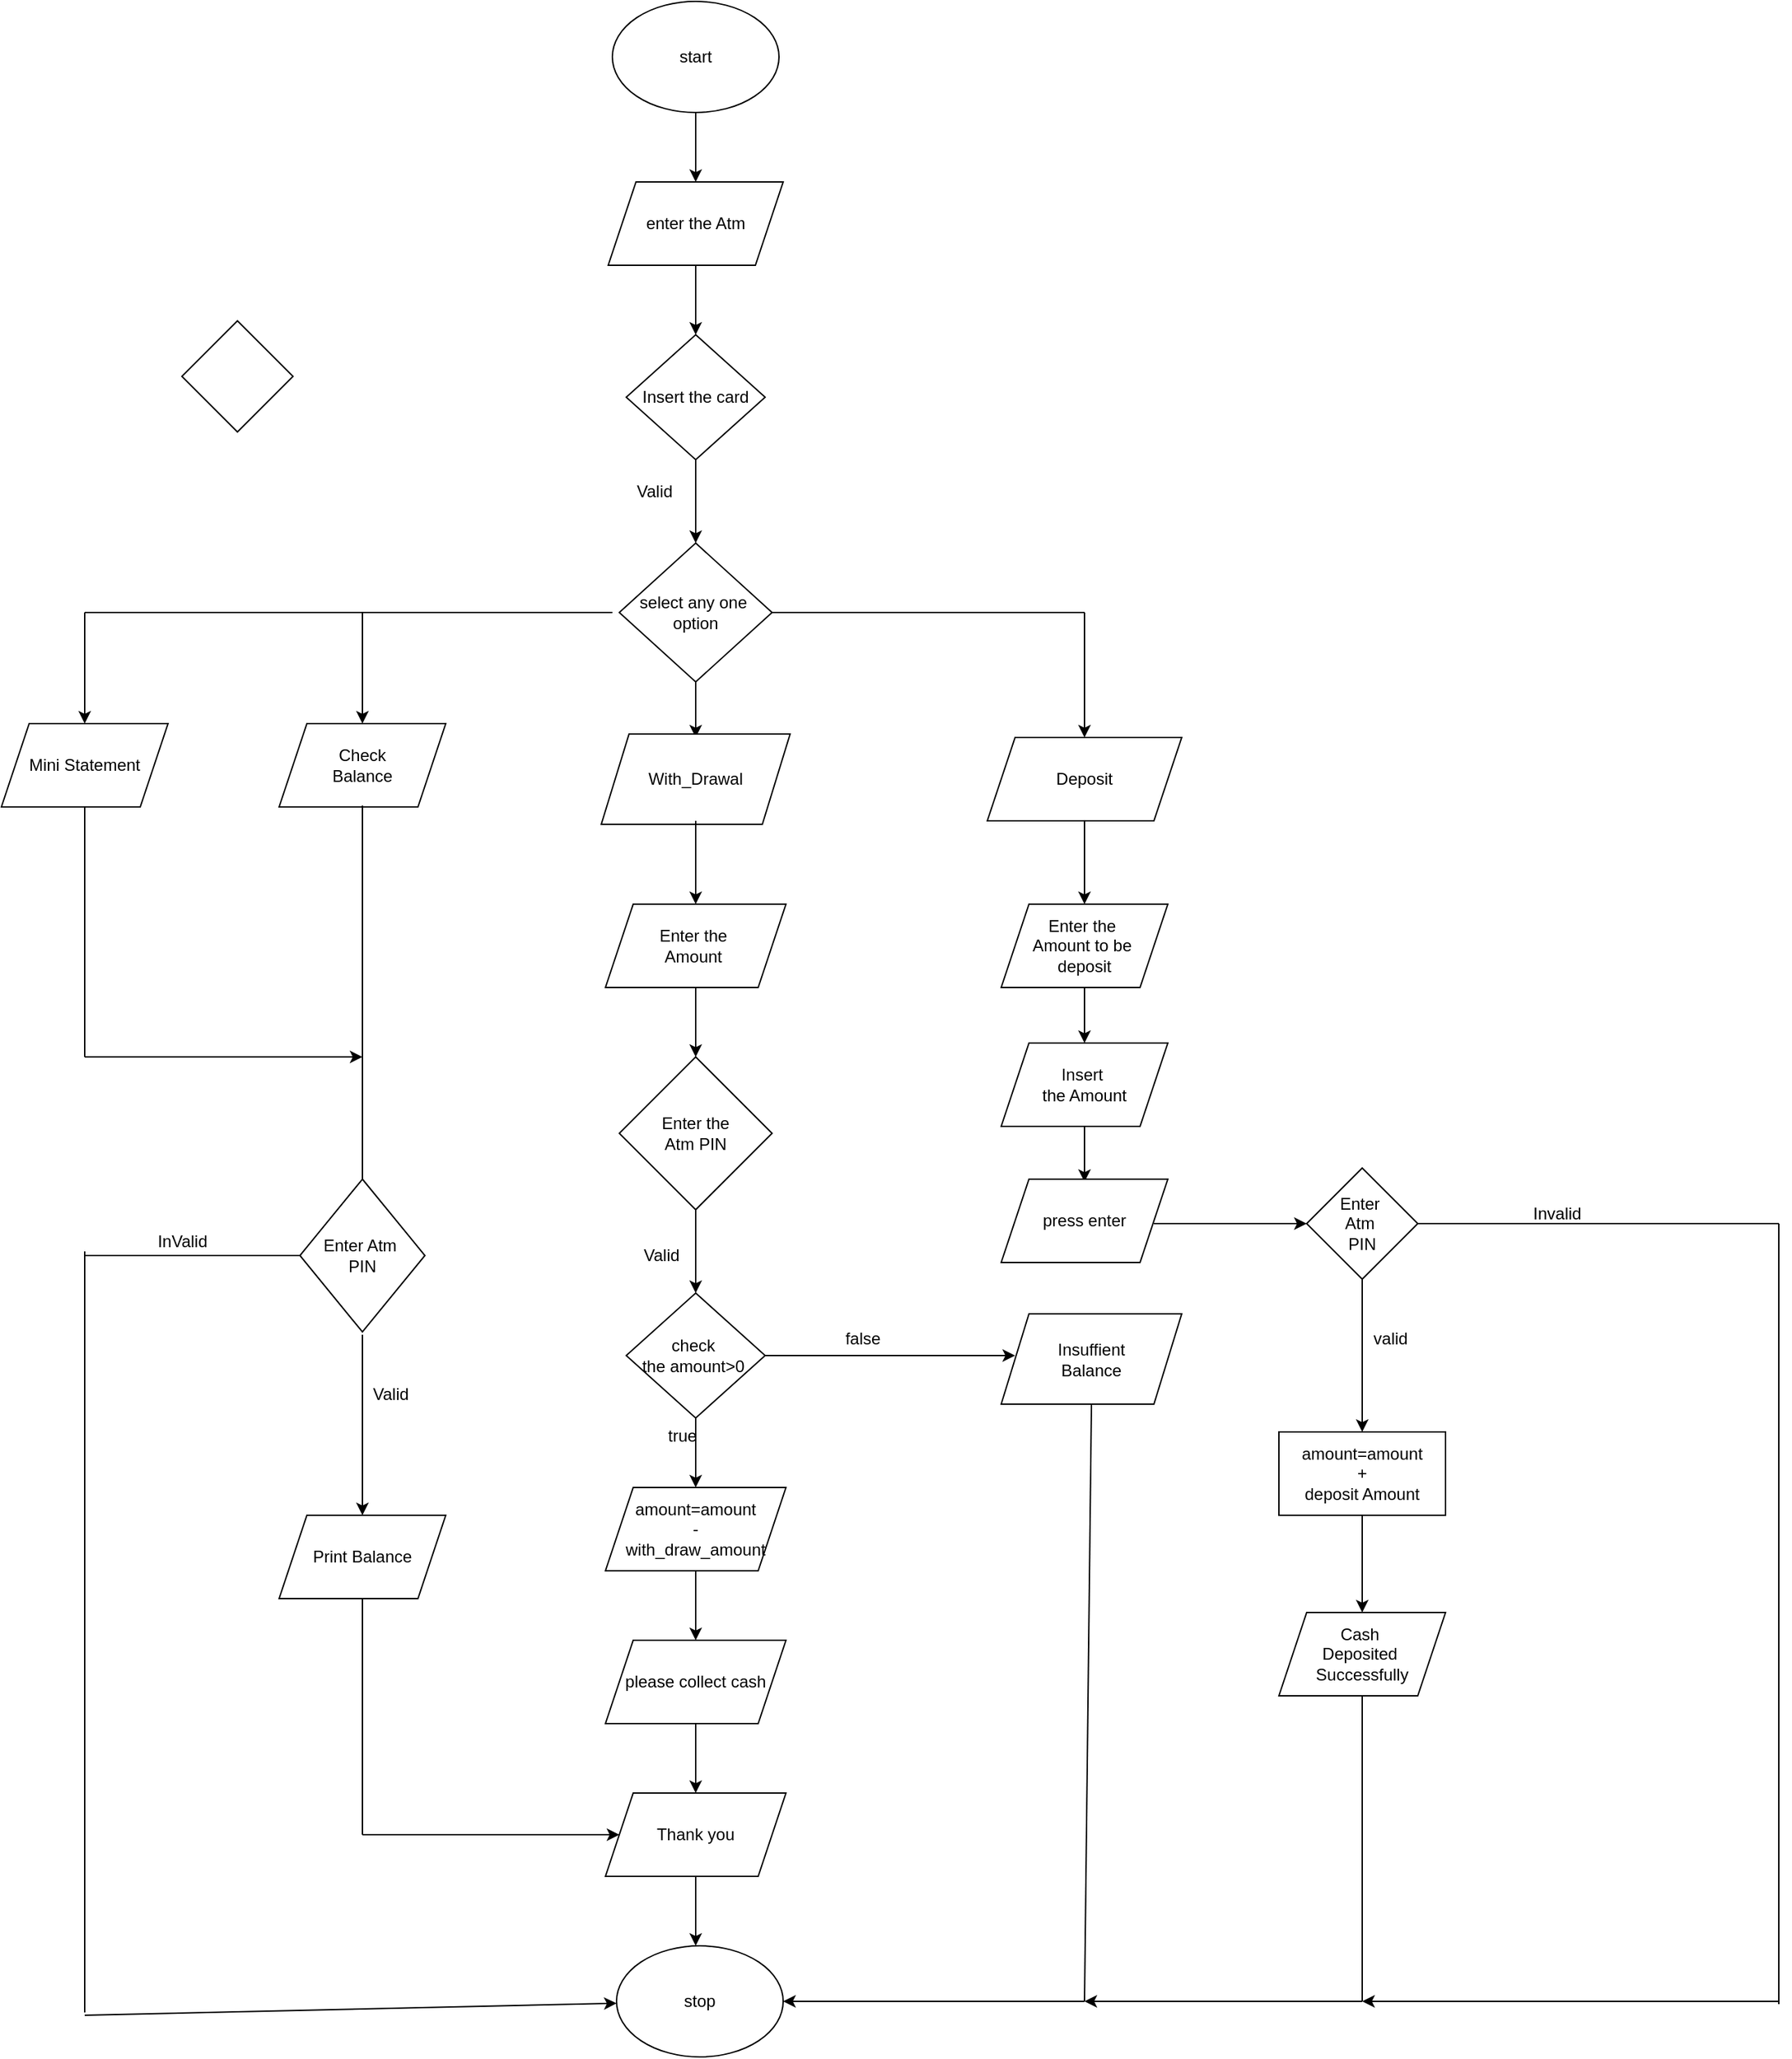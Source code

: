 <mxfile version="22.0.8" type="google">
  <diagram name="Page-1" id="hkatygNlqUIXe1soX34l">
    <mxGraphModel grid="1" page="1" gridSize="10" guides="1" tooltips="1" connect="1" arrows="1" fold="1" pageScale="1" pageWidth="827" pageHeight="1169" math="0" shadow="0">
      <root>
        <mxCell id="0" />
        <mxCell id="1" parent="0" />
        <mxCell id="4yvh8YwgoJx31XQC73SL-1" value="start" style="ellipse;whiteSpace=wrap;html=1;" vertex="1" parent="1">
          <mxGeometry x="300" width="120" height="80" as="geometry" />
        </mxCell>
        <mxCell id="4yvh8YwgoJx31XQC73SL-2" value="" style="endArrow=classic;html=1;rounded=0;" edge="1" parent="1">
          <mxGeometry width="50" height="50" relative="1" as="geometry">
            <mxPoint x="360" y="80" as="sourcePoint" />
            <mxPoint x="360" y="130" as="targetPoint" />
          </mxGeometry>
        </mxCell>
        <mxCell id="4yvh8YwgoJx31XQC73SL-3" value="enter the Atm" style="shape=parallelogram;perimeter=parallelogramPerimeter;whiteSpace=wrap;html=1;fixedSize=1;" vertex="1" parent="1">
          <mxGeometry x="297" y="130" width="126" height="60" as="geometry" />
        </mxCell>
        <mxCell id="4yvh8YwgoJx31XQC73SL-4" value="" style="endArrow=classic;html=1;rounded=0;" edge="1" parent="1">
          <mxGeometry width="50" height="50" relative="1" as="geometry">
            <mxPoint x="360" y="190" as="sourcePoint" />
            <mxPoint x="360" y="240" as="targetPoint" />
          </mxGeometry>
        </mxCell>
        <mxCell id="4yvh8YwgoJx31XQC73SL-11" value="" style="endArrow=classic;html=1;rounded=0;" edge="1" parent="1" target="4yvh8YwgoJx31XQC73SL-10">
          <mxGeometry width="50" height="50" relative="1" as="geometry">
            <mxPoint x="360" y="300" as="sourcePoint" />
            <mxPoint x="360" y="350" as="targetPoint" />
          </mxGeometry>
        </mxCell>
        <mxCell id="4yvh8YwgoJx31XQC73SL-10" value="Insert the card" style="rhombus;whiteSpace=wrap;html=1;" vertex="1" parent="1">
          <mxGeometry x="310" y="240" width="100" height="90" as="geometry" />
        </mxCell>
        <mxCell id="4yvh8YwgoJx31XQC73SL-12" value="" style="endArrow=classic;html=1;rounded=0;" edge="1" parent="1">
          <mxGeometry width="50" height="50" relative="1" as="geometry">
            <mxPoint x="360" y="330" as="sourcePoint" />
            <mxPoint x="360" y="390" as="targetPoint" />
          </mxGeometry>
        </mxCell>
        <mxCell id="4yvh8YwgoJx31XQC73SL-13" value="Valid" style="text;html=1;align=center;verticalAlign=middle;resizable=0;points=[];autosize=1;strokeColor=none;fillColor=none;" vertex="1" parent="1">
          <mxGeometry x="305" y="338" width="50" height="30" as="geometry" />
        </mxCell>
        <mxCell id="4yvh8YwgoJx31XQC73SL-14" value="select any one&amp;nbsp;&lt;br&gt;option" style="rhombus;whiteSpace=wrap;html=1;" vertex="1" parent="1">
          <mxGeometry x="305" y="390" width="110" height="100" as="geometry" />
        </mxCell>
        <mxCell id="4yvh8YwgoJx31XQC73SL-15" value="" style="endArrow=none;html=1;rounded=0;" edge="1" parent="1">
          <mxGeometry width="50" height="50" relative="1" as="geometry">
            <mxPoint x="120" y="440" as="sourcePoint" />
            <mxPoint x="300" y="440" as="targetPoint" />
          </mxGeometry>
        </mxCell>
        <mxCell id="4yvh8YwgoJx31XQC73SL-16" value="" style="endArrow=classic;html=1;rounded=0;" edge="1" parent="1">
          <mxGeometry width="50" height="50" relative="1" as="geometry">
            <mxPoint x="120" y="440" as="sourcePoint" />
            <mxPoint x="120" y="520" as="targetPoint" />
          </mxGeometry>
        </mxCell>
        <mxCell id="4yvh8YwgoJx31XQC73SL-17" value="Check&lt;br&gt;Balance" style="shape=parallelogram;perimeter=parallelogramPerimeter;whiteSpace=wrap;html=1;fixedSize=1;" vertex="1" parent="1">
          <mxGeometry x="60" y="520" width="120" height="60" as="geometry" />
        </mxCell>
        <mxCell id="4yvh8YwgoJx31XQC73SL-20" value="" style="endArrow=classic;html=1;rounded=0;" edge="1" parent="1">
          <mxGeometry width="50" height="50" relative="1" as="geometry">
            <mxPoint x="360" y="490" as="sourcePoint" />
            <mxPoint x="360" y="530" as="targetPoint" />
          </mxGeometry>
        </mxCell>
        <mxCell id="4yvh8YwgoJx31XQC73SL-21" value="" style="rhombus;whiteSpace=wrap;html=1;" vertex="1" parent="1">
          <mxGeometry x="-10" y="230" width="80" height="80" as="geometry" />
        </mxCell>
        <mxCell id="4yvh8YwgoJx31XQC73SL-22" value="With_Drawal" style="shape=parallelogram;perimeter=parallelogramPerimeter;whiteSpace=wrap;html=1;fixedSize=1;" vertex="1" parent="1">
          <mxGeometry x="292" y="527.5" width="136" height="65" as="geometry" />
        </mxCell>
        <mxCell id="4yvh8YwgoJx31XQC73SL-23" value="" style="endArrow=none;html=1;rounded=0;exitX=1;exitY=0.5;exitDx=0;exitDy=0;" edge="1" parent="1" source="4yvh8YwgoJx31XQC73SL-14">
          <mxGeometry width="50" height="50" relative="1" as="geometry">
            <mxPoint x="430" y="440" as="sourcePoint" />
            <mxPoint x="640" y="440" as="targetPoint" />
          </mxGeometry>
        </mxCell>
        <mxCell id="4yvh8YwgoJx31XQC73SL-24" value="" style="endArrow=classic;html=1;rounded=0;" edge="1" parent="1">
          <mxGeometry width="50" height="50" relative="1" as="geometry">
            <mxPoint x="640" y="440" as="sourcePoint" />
            <mxPoint x="640" y="530" as="targetPoint" />
          </mxGeometry>
        </mxCell>
        <mxCell id="4yvh8YwgoJx31XQC73SL-25" value="Deposit" style="shape=parallelogram;perimeter=parallelogramPerimeter;whiteSpace=wrap;html=1;fixedSize=1;" vertex="1" parent="1">
          <mxGeometry x="570" y="530" width="140" height="60" as="geometry" />
        </mxCell>
        <mxCell id="4yvh8YwgoJx31XQC73SL-30" value="" style="endArrow=classic;html=1;rounded=0;" edge="1" parent="1">
          <mxGeometry width="50" height="50" relative="1" as="geometry">
            <mxPoint x="360" y="590" as="sourcePoint" />
            <mxPoint x="360" y="650" as="targetPoint" />
          </mxGeometry>
        </mxCell>
        <mxCell id="4yvh8YwgoJx31XQC73SL-31" value="Enter the&amp;nbsp;&lt;br&gt;Amount&amp;nbsp;" style="shape=parallelogram;perimeter=parallelogramPerimeter;whiteSpace=wrap;html=1;fixedSize=1;" vertex="1" parent="1">
          <mxGeometry x="295" y="650" width="130" height="60" as="geometry" />
        </mxCell>
        <mxCell id="4yvh8YwgoJx31XQC73SL-32" value="" style="endArrow=classic;html=1;rounded=0;" edge="1" parent="1">
          <mxGeometry width="50" height="50" relative="1" as="geometry">
            <mxPoint x="360" y="710" as="sourcePoint" />
            <mxPoint x="360" y="760" as="targetPoint" />
          </mxGeometry>
        </mxCell>
        <mxCell id="4yvh8YwgoJx31XQC73SL-33" value="Enter the&lt;br&gt;Atm PIN" style="rhombus;whiteSpace=wrap;html=1;" vertex="1" parent="1">
          <mxGeometry x="305" y="760" width="110" height="110" as="geometry" />
        </mxCell>
        <mxCell id="4yvh8YwgoJx31XQC73SL-34" value="" style="endArrow=classic;html=1;rounded=0;" edge="1" parent="1">
          <mxGeometry width="50" height="50" relative="1" as="geometry">
            <mxPoint x="360" y="870" as="sourcePoint" />
            <mxPoint x="360" y="930" as="targetPoint" />
          </mxGeometry>
        </mxCell>
        <mxCell id="4yvh8YwgoJx31XQC73SL-36" value="Valid" style="text;html=1;align=center;verticalAlign=middle;resizable=0;points=[];autosize=1;strokeColor=none;fillColor=none;" vertex="1" parent="1">
          <mxGeometry x="310" y="888" width="50" height="30" as="geometry" />
        </mxCell>
        <mxCell id="4yvh8YwgoJx31XQC73SL-38" value="check&amp;nbsp;&lt;br&gt;the amount&amp;gt;0&amp;nbsp;" style="rhombus;whiteSpace=wrap;html=1;" vertex="1" parent="1">
          <mxGeometry x="310" y="930" width="100" height="90" as="geometry" />
        </mxCell>
        <mxCell id="4yvh8YwgoJx31XQC73SL-39" value="" style="endArrow=classic;html=1;rounded=0;" edge="1" parent="1">
          <mxGeometry width="50" height="50" relative="1" as="geometry">
            <mxPoint x="360" y="1020" as="sourcePoint" />
            <mxPoint x="360" y="1070" as="targetPoint" />
          </mxGeometry>
        </mxCell>
        <mxCell id="4yvh8YwgoJx31XQC73SL-40" value="true" style="text;html=1;align=center;verticalAlign=middle;resizable=0;points=[];autosize=1;strokeColor=none;fillColor=none;" vertex="1" parent="1">
          <mxGeometry x="330" y="1018" width="40" height="30" as="geometry" />
        </mxCell>
        <mxCell id="4yvh8YwgoJx31XQC73SL-41" value="amount=amount&lt;br&gt;-&lt;br&gt;with_draw_amount" style="shape=parallelogram;perimeter=parallelogramPerimeter;whiteSpace=wrap;html=1;fixedSize=1;" vertex="1" parent="1">
          <mxGeometry x="295" y="1070" width="130" height="60" as="geometry" />
        </mxCell>
        <mxCell id="4yvh8YwgoJx31XQC73SL-42" value="" style="endArrow=classic;html=1;rounded=0;" edge="1" parent="1">
          <mxGeometry width="50" height="50" relative="1" as="geometry">
            <mxPoint x="360" y="1130" as="sourcePoint" />
            <mxPoint x="360" y="1180" as="targetPoint" />
          </mxGeometry>
        </mxCell>
        <mxCell id="4yvh8YwgoJx31XQC73SL-43" value="please collect cash" style="shape=parallelogram;perimeter=parallelogramPerimeter;whiteSpace=wrap;html=1;fixedSize=1;" vertex="1" parent="1">
          <mxGeometry x="295" y="1180" width="130" height="60" as="geometry" />
        </mxCell>
        <mxCell id="4yvh8YwgoJx31XQC73SL-44" value="" style="endArrow=classic;html=1;rounded=0;" edge="1" parent="1">
          <mxGeometry width="50" height="50" relative="1" as="geometry">
            <mxPoint x="360" y="1240" as="sourcePoint" />
            <mxPoint x="360" y="1290" as="targetPoint" />
          </mxGeometry>
        </mxCell>
        <mxCell id="4yvh8YwgoJx31XQC73SL-45" value="Thank you" style="shape=parallelogram;perimeter=parallelogramPerimeter;whiteSpace=wrap;html=1;fixedSize=1;" vertex="1" parent="1">
          <mxGeometry x="295" y="1290" width="130" height="60" as="geometry" />
        </mxCell>
        <mxCell id="4yvh8YwgoJx31XQC73SL-46" value="" style="endArrow=classic;html=1;rounded=0;exitX=1;exitY=0.5;exitDx=0;exitDy=0;" edge="1" parent="1" source="4yvh8YwgoJx31XQC73SL-38">
          <mxGeometry width="50" height="50" relative="1" as="geometry">
            <mxPoint x="410" y="970" as="sourcePoint" />
            <mxPoint x="590" y="975" as="targetPoint" />
          </mxGeometry>
        </mxCell>
        <mxCell id="4yvh8YwgoJx31XQC73SL-47" value="Insuffient&lt;br&gt;Balance" style="shape=parallelogram;perimeter=parallelogramPerimeter;whiteSpace=wrap;html=1;fixedSize=1;" vertex="1" parent="1">
          <mxGeometry x="580" y="945" width="130" height="65" as="geometry" />
        </mxCell>
        <mxCell id="4yvh8YwgoJx31XQC73SL-48" value="false" style="text;html=1;align=center;verticalAlign=middle;resizable=0;points=[];autosize=1;strokeColor=none;fillColor=none;" vertex="1" parent="1">
          <mxGeometry x="455" y="948" width="50" height="30" as="geometry" />
        </mxCell>
        <mxCell id="4yvh8YwgoJx31XQC73SL-49" value="" style="endArrow=classic;html=1;rounded=0;" edge="1" parent="1">
          <mxGeometry width="50" height="50" relative="1" as="geometry">
            <mxPoint x="360" y="1350" as="sourcePoint" />
            <mxPoint x="360" y="1400" as="targetPoint" />
          </mxGeometry>
        </mxCell>
        <mxCell id="4yvh8YwgoJx31XQC73SL-50" value="stop" style="ellipse;whiteSpace=wrap;html=1;" vertex="1" parent="1">
          <mxGeometry x="303" y="1400" width="120" height="80" as="geometry" />
        </mxCell>
        <mxCell id="4yvh8YwgoJx31XQC73SL-51" value="" style="endArrow=classic;html=1;rounded=0;entryX=1;entryY=0.5;entryDx=0;entryDy=0;" edge="1" parent="1" target="4yvh8YwgoJx31XQC73SL-50">
          <mxGeometry width="50" height="50" relative="1" as="geometry">
            <mxPoint x="640" y="1440" as="sourcePoint" />
            <mxPoint x="520" y="1410" as="targetPoint" />
          </mxGeometry>
        </mxCell>
        <mxCell id="4yvh8YwgoJx31XQC73SL-52" value="" style="endArrow=none;html=1;rounded=0;entryX=0.5;entryY=1;entryDx=0;entryDy=0;" edge="1" parent="1" target="4yvh8YwgoJx31XQC73SL-47">
          <mxGeometry width="50" height="50" relative="1" as="geometry">
            <mxPoint x="640" y="1440" as="sourcePoint" />
            <mxPoint x="740" y="1390" as="targetPoint" />
          </mxGeometry>
        </mxCell>
        <mxCell id="4yvh8YwgoJx31XQC73SL-55" value="" style="endArrow=none;html=1;rounded=0;" edge="1" parent="1">
          <mxGeometry width="50" height="50" relative="1" as="geometry">
            <mxPoint x="120" y="849" as="sourcePoint" />
            <mxPoint x="120" y="579" as="targetPoint" />
          </mxGeometry>
        </mxCell>
        <mxCell id="4yvh8YwgoJx31XQC73SL-56" value="Enter Atm&amp;nbsp;&lt;br&gt;PIN" style="rhombus;whiteSpace=wrap;html=1;" vertex="1" parent="1">
          <mxGeometry x="75" y="848" width="90" height="110" as="geometry" />
        </mxCell>
        <mxCell id="4yvh8YwgoJx31XQC73SL-63" value="" style="endArrow=classic;html=1;rounded=0;" edge="1" parent="1">
          <mxGeometry width="50" height="50" relative="1" as="geometry">
            <mxPoint x="120" y="960" as="sourcePoint" />
            <mxPoint x="120" y="1090" as="targetPoint" />
          </mxGeometry>
        </mxCell>
        <mxCell id="4yvh8YwgoJx31XQC73SL-65" value="Print Balance" style="shape=parallelogram;perimeter=parallelogramPerimeter;whiteSpace=wrap;html=1;fixedSize=1;" vertex="1" parent="1">
          <mxGeometry x="60" y="1090" width="120" height="60" as="geometry" />
        </mxCell>
        <mxCell id="4yvh8YwgoJx31XQC73SL-67" value="Valid" style="text;html=1;align=center;verticalAlign=middle;resizable=0;points=[];autosize=1;strokeColor=none;fillColor=none;" vertex="1" parent="1">
          <mxGeometry x="115" y="988" width="50" height="30" as="geometry" />
        </mxCell>
        <mxCell id="4yvh8YwgoJx31XQC73SL-68" value="" style="endArrow=none;html=1;rounded=0;entryX=0;entryY=0.5;entryDx=0;entryDy=0;" edge="1" parent="1" target="4yvh8YwgoJx31XQC73SL-56">
          <mxGeometry width="50" height="50" relative="1" as="geometry">
            <mxPoint x="-80" y="903" as="sourcePoint" />
            <mxPoint x="70" y="900" as="targetPoint" />
          </mxGeometry>
        </mxCell>
        <mxCell id="4yvh8YwgoJx31XQC73SL-69" value="" style="endArrow=none;html=1;rounded=0;" edge="1" parent="1">
          <mxGeometry width="50" height="50" relative="1" as="geometry">
            <mxPoint x="-80" y="1448" as="sourcePoint" />
            <mxPoint x="-80" y="900" as="targetPoint" />
          </mxGeometry>
        </mxCell>
        <mxCell id="4yvh8YwgoJx31XQC73SL-70" value="" style="endArrow=classic;html=1;rounded=0;" edge="1" parent="1" target="4yvh8YwgoJx31XQC73SL-50">
          <mxGeometry width="50" height="50" relative="1" as="geometry">
            <mxPoint x="-80" y="1450" as="sourcePoint" />
            <mxPoint x="-30" y="1400" as="targetPoint" />
          </mxGeometry>
        </mxCell>
        <mxCell id="4yvh8YwgoJx31XQC73SL-71" value="InValid" style="text;html=1;align=center;verticalAlign=middle;resizable=0;points=[];autosize=1;strokeColor=none;fillColor=none;" vertex="1" parent="1">
          <mxGeometry x="-40" y="878" width="60" height="30" as="geometry" />
        </mxCell>
        <mxCell id="4yvh8YwgoJx31XQC73SL-72" value="" style="endArrow=classic;html=1;rounded=0;entryX=0;entryY=0.5;entryDx=0;entryDy=0;" edge="1" parent="1" target="4yvh8YwgoJx31XQC73SL-45">
          <mxGeometry width="50" height="50" relative="1" as="geometry">
            <mxPoint x="120" y="1320" as="sourcePoint" />
            <mxPoint x="80" y="1470" as="targetPoint" />
          </mxGeometry>
        </mxCell>
        <mxCell id="4yvh8YwgoJx31XQC73SL-73" value="" style="endArrow=none;html=1;rounded=0;" edge="1" parent="1">
          <mxGeometry width="50" height="50" relative="1" as="geometry">
            <mxPoint x="120" y="1320" as="sourcePoint" />
            <mxPoint x="120" y="1150" as="targetPoint" />
          </mxGeometry>
        </mxCell>
        <mxCell id="4yvh8YwgoJx31XQC73SL-74" value="" style="endArrow=none;html=1;rounded=0;" edge="1" parent="1">
          <mxGeometry width="50" height="50" relative="1" as="geometry">
            <mxPoint x="-80" y="440" as="sourcePoint" />
            <mxPoint x="120" y="440" as="targetPoint" />
          </mxGeometry>
        </mxCell>
        <mxCell id="4yvh8YwgoJx31XQC73SL-75" value="" style="endArrow=classic;html=1;rounded=0;" edge="1" parent="1">
          <mxGeometry width="50" height="50" relative="1" as="geometry">
            <mxPoint x="-80" y="440" as="sourcePoint" />
            <mxPoint x="-80" y="520" as="targetPoint" />
          </mxGeometry>
        </mxCell>
        <mxCell id="4yvh8YwgoJx31XQC73SL-76" value="Mini Statement" style="shape=parallelogram;perimeter=parallelogramPerimeter;whiteSpace=wrap;html=1;fixedSize=1;" vertex="1" parent="1">
          <mxGeometry x="-140" y="520" width="120" height="60" as="geometry" />
        </mxCell>
        <mxCell id="4yvh8YwgoJx31XQC73SL-77" value="" style="endArrow=none;html=1;rounded=0;entryX=0.5;entryY=1;entryDx=0;entryDy=0;" edge="1" parent="1" target="4yvh8YwgoJx31XQC73SL-76">
          <mxGeometry width="50" height="50" relative="1" as="geometry">
            <mxPoint x="-80" y="760" as="sourcePoint" />
            <mxPoint x="-80" y="648" as="targetPoint" />
          </mxGeometry>
        </mxCell>
        <mxCell id="4yvh8YwgoJx31XQC73SL-78" value="" style="endArrow=classic;html=1;rounded=0;" edge="1" parent="1">
          <mxGeometry width="50" height="50" relative="1" as="geometry">
            <mxPoint x="-80" y="760" as="sourcePoint" />
            <mxPoint x="120" y="760" as="targetPoint" />
          </mxGeometry>
        </mxCell>
        <mxCell id="4yvh8YwgoJx31XQC73SL-80" value="amount=amount&lt;br&gt;+&lt;br&gt;deposit Amount" style="rounded=0;whiteSpace=wrap;html=1;" vertex="1" parent="1">
          <mxGeometry x="780" y="1030" width="120" height="60" as="geometry" />
        </mxCell>
        <mxCell id="4yvh8YwgoJx31XQC73SL-81" value="Enter the&amp;nbsp;&lt;br&gt;Amount to be&amp;nbsp;&lt;br&gt;deposit" style="shape=parallelogram;perimeter=parallelogramPerimeter;whiteSpace=wrap;html=1;fixedSize=1;" vertex="1" parent="1">
          <mxGeometry x="580" y="650" width="120" height="60" as="geometry" />
        </mxCell>
        <mxCell id="4yvh8YwgoJx31XQC73SL-82" value="" style="endArrow=classic;html=1;rounded=0;entryX=0.5;entryY=0;entryDx=0;entryDy=0;exitX=0.5;exitY=1;exitDx=0;exitDy=0;exitPerimeter=0;" edge="1" parent="1" source="4yvh8YwgoJx31XQC73SL-25" target="4yvh8YwgoJx31XQC73SL-81">
          <mxGeometry width="50" height="50" relative="1" as="geometry">
            <mxPoint x="630" y="590" as="sourcePoint" />
            <mxPoint x="680" y="540" as="targetPoint" />
          </mxGeometry>
        </mxCell>
        <mxCell id="4yvh8YwgoJx31XQC73SL-86" value="" style="endArrow=classic;html=1;rounded=0;" edge="1" parent="1">
          <mxGeometry width="50" height="50" relative="1" as="geometry">
            <mxPoint x="640" y="710" as="sourcePoint" />
            <mxPoint x="640" y="750" as="targetPoint" />
          </mxGeometry>
        </mxCell>
        <mxCell id="4yvh8YwgoJx31XQC73SL-87" value="Insert&amp;nbsp;&lt;br&gt;the Amount" style="shape=parallelogram;perimeter=parallelogramPerimeter;whiteSpace=wrap;html=1;fixedSize=1;" vertex="1" parent="1">
          <mxGeometry x="580" y="750" width="120" height="60" as="geometry" />
        </mxCell>
        <mxCell id="4yvh8YwgoJx31XQC73SL-89" value="" style="endArrow=classic;html=1;rounded=0;" edge="1" parent="1">
          <mxGeometry width="50" height="50" relative="1" as="geometry">
            <mxPoint x="640" y="810" as="sourcePoint" />
            <mxPoint x="640" y="850" as="targetPoint" />
          </mxGeometry>
        </mxCell>
        <mxCell id="4yvh8YwgoJx31XQC73SL-90" value="press enter" style="shape=parallelogram;perimeter=parallelogramPerimeter;whiteSpace=wrap;html=1;fixedSize=1;" vertex="1" parent="1">
          <mxGeometry x="580" y="848" width="120" height="60" as="geometry" />
        </mxCell>
        <mxCell id="4yvh8YwgoJx31XQC73SL-91" value="" style="endArrow=classic;html=1;rounded=0;" edge="1" parent="1">
          <mxGeometry width="50" height="50" relative="1" as="geometry">
            <mxPoint x="690" y="880" as="sourcePoint" />
            <mxPoint x="800" y="880" as="targetPoint" />
          </mxGeometry>
        </mxCell>
        <mxCell id="4yvh8YwgoJx31XQC73SL-97" value="Enter&amp;nbsp;&lt;br&gt;Atm&amp;nbsp;&lt;br&gt;PIN" style="rhombus;whiteSpace=wrap;html=1;" vertex="1" parent="1">
          <mxGeometry x="800" y="840" width="80" height="80" as="geometry" />
        </mxCell>
        <mxCell id="4yvh8YwgoJx31XQC73SL-99" value="" style="endArrow=classic;html=1;rounded=0;" edge="1" parent="1">
          <mxGeometry width="50" height="50" relative="1" as="geometry">
            <mxPoint x="840" y="920" as="sourcePoint" />
            <mxPoint x="840" y="1030" as="targetPoint" />
          </mxGeometry>
        </mxCell>
        <mxCell id="4yvh8YwgoJx31XQC73SL-100" value="" style="endArrow=classic;html=1;rounded=0;exitX=0.5;exitY=1;exitDx=0;exitDy=0;" edge="1" parent="1" source="4yvh8YwgoJx31XQC73SL-80">
          <mxGeometry width="50" height="50" relative="1" as="geometry">
            <mxPoint x="840" y="1100" as="sourcePoint" />
            <mxPoint x="840" y="1160" as="targetPoint" />
          </mxGeometry>
        </mxCell>
        <mxCell id="4yvh8YwgoJx31XQC73SL-101" value="Cash&amp;nbsp;&lt;br&gt;Deposited&amp;nbsp;&lt;br&gt;Successfully" style="shape=parallelogram;perimeter=parallelogramPerimeter;whiteSpace=wrap;html=1;fixedSize=1;" vertex="1" parent="1">
          <mxGeometry x="780" y="1160" width="120" height="60" as="geometry" />
        </mxCell>
        <mxCell id="4yvh8YwgoJx31XQC73SL-103" value="" style="endArrow=classic;html=1;rounded=0;" edge="1" parent="1">
          <mxGeometry width="50" height="50" relative="1" as="geometry">
            <mxPoint x="840" y="1440" as="sourcePoint" />
            <mxPoint x="640" y="1440" as="targetPoint" />
          </mxGeometry>
        </mxCell>
        <mxCell id="4yvh8YwgoJx31XQC73SL-104" value="" style="endArrow=none;html=1;rounded=0;" edge="1" parent="1">
          <mxGeometry width="50" height="50" relative="1" as="geometry">
            <mxPoint x="840" y="1440" as="sourcePoint" />
            <mxPoint x="840" y="1220" as="targetPoint" />
          </mxGeometry>
        </mxCell>
        <mxCell id="4yvh8YwgoJx31XQC73SL-105" value="valid" style="text;html=1;align=center;verticalAlign=middle;resizable=0;points=[];autosize=1;strokeColor=none;fillColor=none;" vertex="1" parent="1">
          <mxGeometry x="835" y="948" width="50" height="30" as="geometry" />
        </mxCell>
        <mxCell id="4yvh8YwgoJx31XQC73SL-106" value="" style="endArrow=none;html=1;rounded=0;" edge="1" parent="1">
          <mxGeometry width="50" height="50" relative="1" as="geometry">
            <mxPoint x="880" y="880" as="sourcePoint" />
            <mxPoint x="1140" y="880" as="targetPoint" />
          </mxGeometry>
        </mxCell>
        <mxCell id="4yvh8YwgoJx31XQC73SL-107" value="Invalid" style="text;html=1;align=center;verticalAlign=middle;resizable=0;points=[];autosize=1;strokeColor=none;fillColor=none;" vertex="1" parent="1">
          <mxGeometry x="950" y="858" width="60" height="30" as="geometry" />
        </mxCell>
        <mxCell id="4yvh8YwgoJx31XQC73SL-108" value="" style="endArrow=none;html=1;rounded=0;" edge="1" parent="1">
          <mxGeometry width="50" height="50" relative="1" as="geometry">
            <mxPoint x="1140" y="1442" as="sourcePoint" />
            <mxPoint x="1140" y="880" as="targetPoint" />
          </mxGeometry>
        </mxCell>
        <mxCell id="4yvh8YwgoJx31XQC73SL-109" value="" style="endArrow=classic;html=1;rounded=0;" edge="1" parent="1">
          <mxGeometry width="50" height="50" relative="1" as="geometry">
            <mxPoint x="1140" y="1440" as="sourcePoint" />
            <mxPoint x="840" y="1440" as="targetPoint" />
          </mxGeometry>
        </mxCell>
      </root>
    </mxGraphModel>
  </diagram>
</mxfile>
